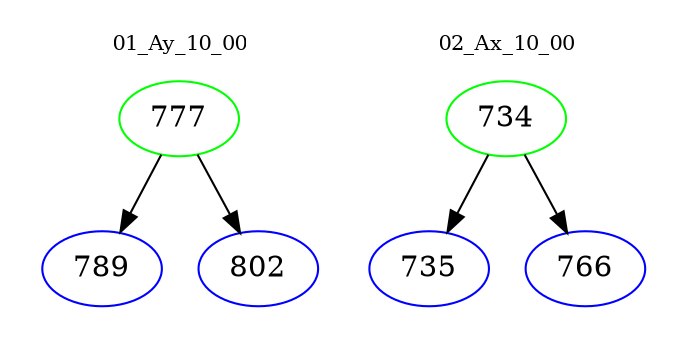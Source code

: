 digraph{
subgraph cluster_0 {
color = white
label = "01_Ay_10_00";
fontsize=10;
T0_777 [label="777", color="green"]
T0_777 -> T0_789 [color="black"]
T0_789 [label="789", color="blue"]
T0_777 -> T0_802 [color="black"]
T0_802 [label="802", color="blue"]
}
subgraph cluster_1 {
color = white
label = "02_Ax_10_00";
fontsize=10;
T1_734 [label="734", color="green"]
T1_734 -> T1_735 [color="black"]
T1_735 [label="735", color="blue"]
T1_734 -> T1_766 [color="black"]
T1_766 [label="766", color="blue"]
}
}
